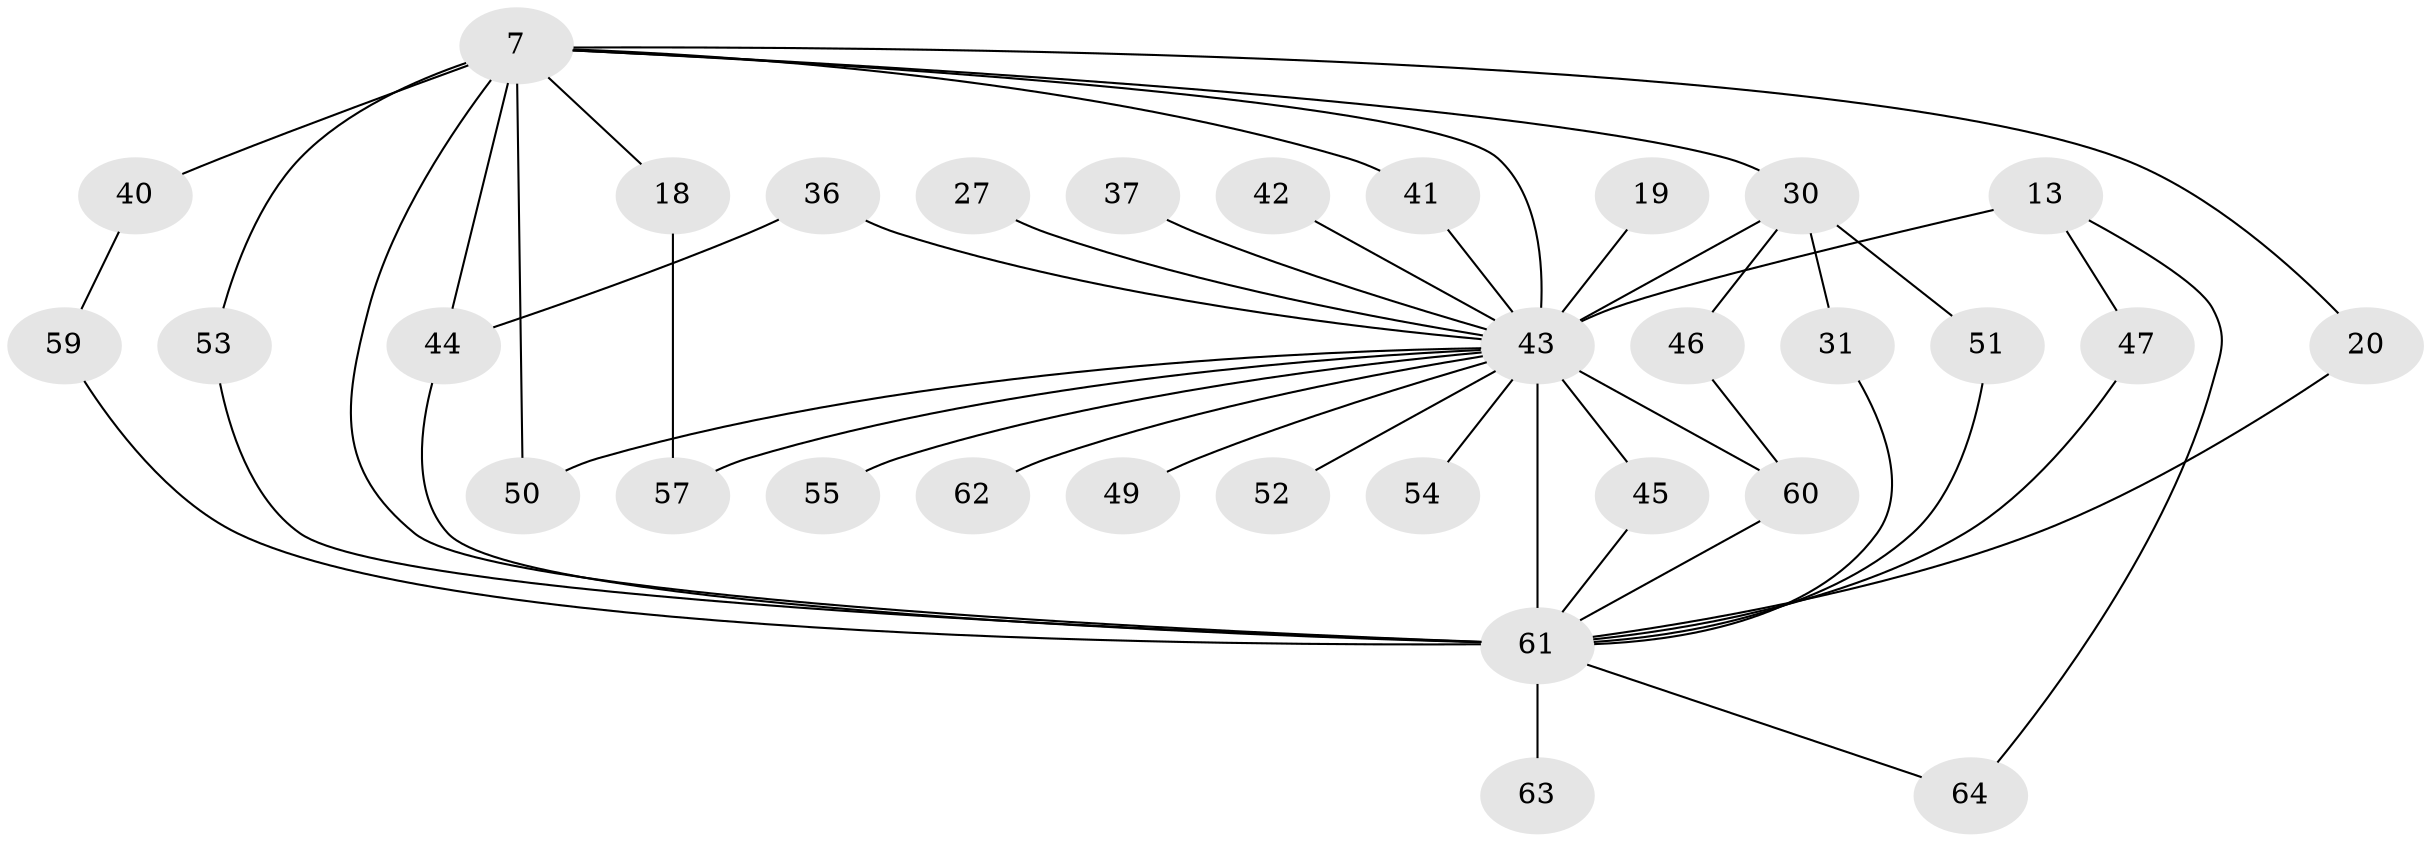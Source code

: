 // original degree distribution, {13: 0.015625, 15: 0.0625, 25: 0.015625, 22: 0.015625, 17: 0.015625, 18: 0.015625, 11: 0.015625, 7: 0.015625, 6: 0.015625, 4: 0.0625, 5: 0.03125, 3: 0.140625, 2: 0.578125}
// Generated by graph-tools (version 1.1) at 2025/47/03/04/25 21:47:56]
// undirected, 32 vertices, 48 edges
graph export_dot {
graph [start="1"]
  node [color=gray90,style=filled];
  7 [super="+5"];
  13;
  18;
  19;
  20;
  27;
  30 [super="+11+29+23"];
  31;
  36 [super="+35+14"];
  37;
  40;
  41;
  42;
  43 [super="+38+8"];
  44 [super="+39+32"];
  45;
  46;
  47;
  49;
  50;
  51;
  52;
  53;
  54;
  55;
  57;
  59;
  60 [super="+56"];
  61 [super="+22+21+58+10+9"];
  62;
  63;
  64;
  7 -- 18 [weight=2];
  7 -- 40 [weight=2];
  7 -- 53;
  7 -- 41;
  7 -- 50;
  7 -- 20;
  7 -- 30 [weight=2];
  7 -- 61 [weight=10];
  7 -- 43 [weight=8];
  7 -- 44 [weight=2];
  13 -- 47;
  13 -- 64;
  13 -- 43 [weight=2];
  18 -- 57;
  19 -- 43 [weight=2];
  20 -- 61;
  27 -- 43 [weight=2];
  30 -- 51;
  30 -- 46;
  30 -- 31;
  30 -- 43 [weight=4];
  31 -- 61;
  36 -- 44 [weight=2];
  36 -- 43 [weight=4];
  37 -- 43 [weight=2];
  40 -- 59;
  41 -- 43;
  42 -- 43;
  43 -- 61 [weight=24];
  43 -- 45;
  43 -- 49 [weight=2];
  43 -- 54;
  43 -- 55 [weight=2];
  43 -- 57;
  43 -- 60 [weight=4];
  43 -- 62;
  43 -- 50;
  43 -- 52 [weight=2];
  44 -- 61;
  45 -- 61;
  46 -- 60;
  47 -- 61;
  51 -- 61;
  53 -- 61;
  59 -- 61;
  60 -- 61 [weight=2];
  61 -- 63;
  61 -- 64;
}
